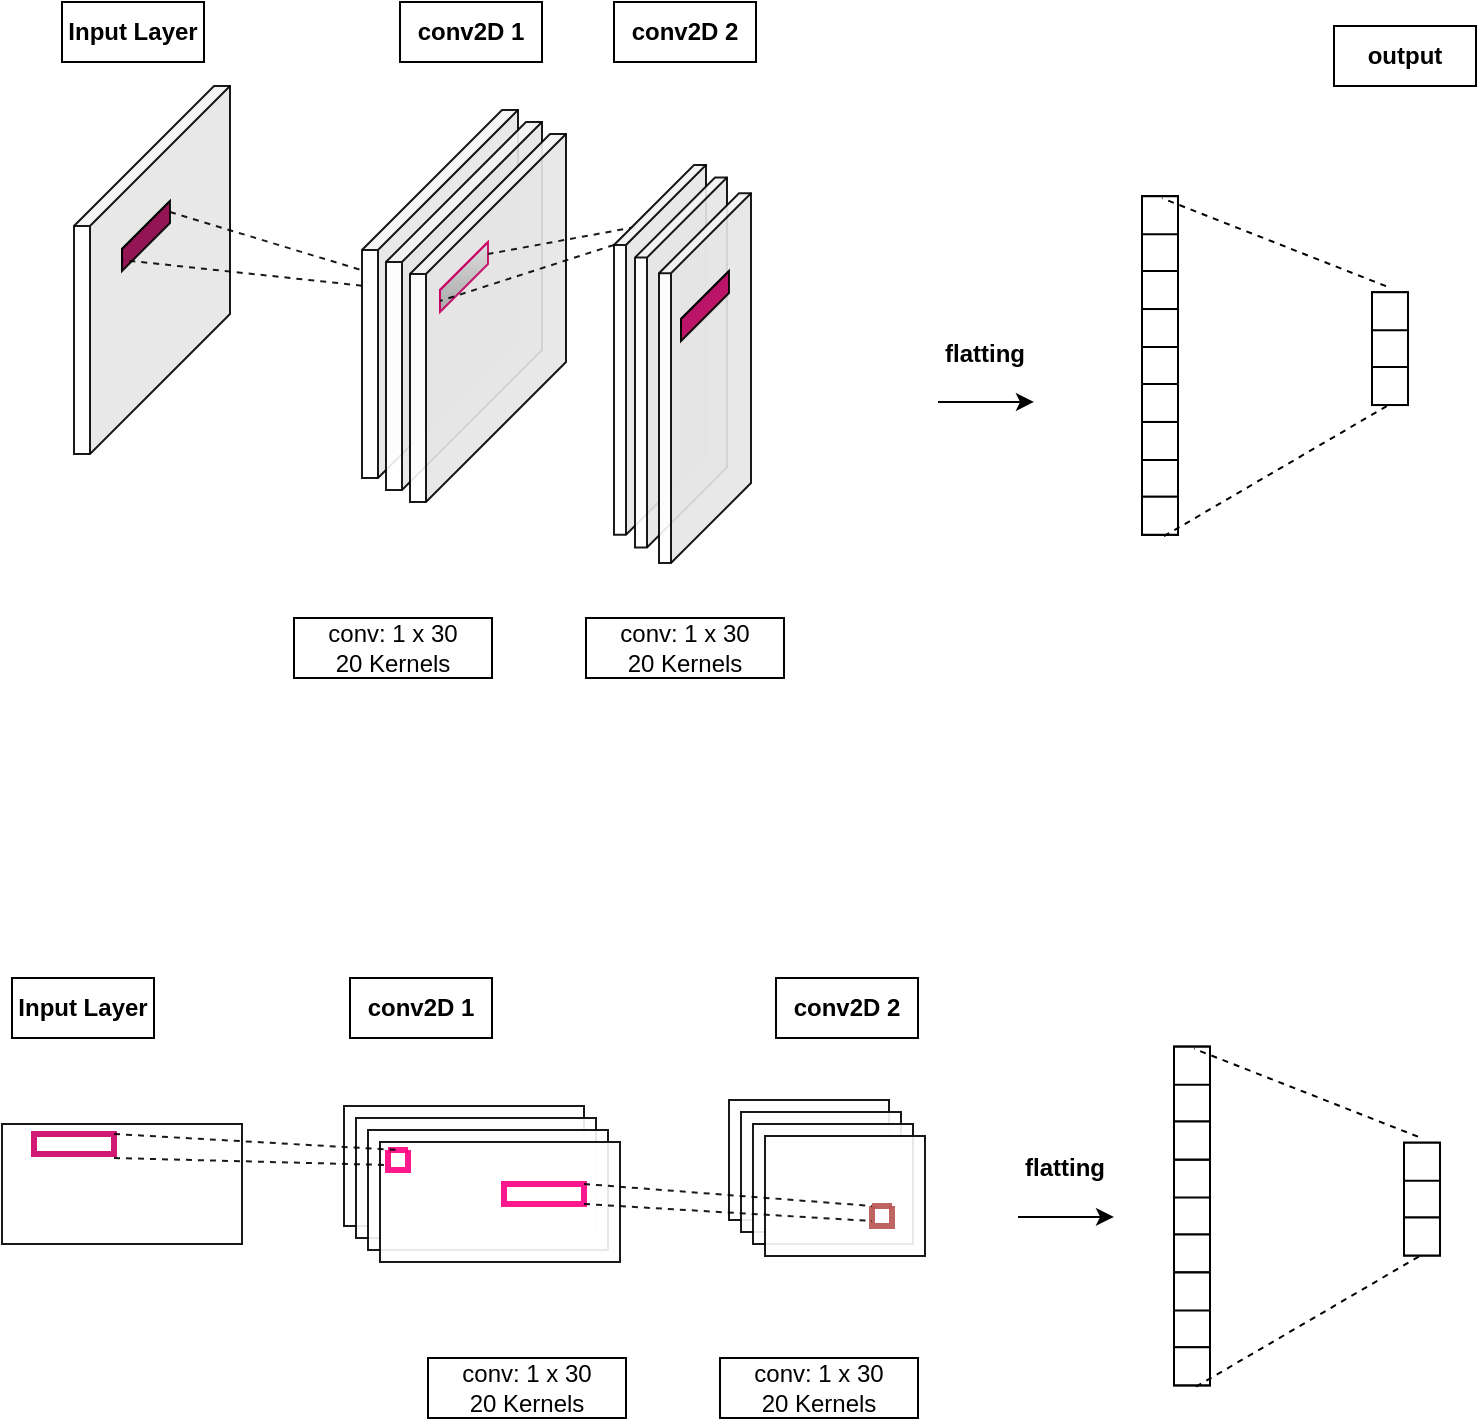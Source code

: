 <mxfile version="16.6.4" type="github">
  <diagram id="QJjx0-fPxzvcmYibJWj1" name="Page-1">
    <mxGraphModel dx="1502" dy="534" grid="1" gridSize="10" guides="1" tooltips="1" connect="1" arrows="1" fold="1" page="0" pageScale="1" pageWidth="1169" pageHeight="827" math="0" shadow="0">
      <root>
        <mxCell id="0" />
        <mxCell id="1" parent="0" />
        <mxCell id="4f-DMQIj-ya-iA7LCkDa-31" value="&lt;b&gt;conv2D 1&lt;br&gt;&lt;/b&gt;" style="text;html=1;align=center;verticalAlign=middle;whiteSpace=wrap;rounded=0;strokeColor=#000000;" parent="1" vertex="1">
          <mxGeometry x="-47" y="72" width="71" height="30" as="geometry" />
        </mxCell>
        <mxCell id="4f-DMQIj-ya-iA7LCkDa-38" value="&lt;div&gt;conv: 1 x 30&lt;/div&gt;&lt;div&gt;20 Kernels&lt;br&gt;&lt;/div&gt;" style="text;html=1;align=center;verticalAlign=middle;whiteSpace=wrap;rounded=0;strokeColor=#000000;" parent="1" vertex="1">
          <mxGeometry x="-100" y="380" width="99" height="30" as="geometry" />
        </mxCell>
        <mxCell id="VNNIAKbgCR-motXrMLgF-2" value="" style="shape=cube;whiteSpace=wrap;html=1;boundedLbl=1;backgroundOutline=1;darkOpacity=0.05;darkOpacity2=0.1;size=70;direction=east;flipH=1;opacity=90;strokeColor=#000000;" vertex="1" parent="1">
          <mxGeometry x="-66" y="126" width="78" height="184" as="geometry" />
        </mxCell>
        <mxCell id="VNNIAKbgCR-motXrMLgF-8" value="" style="shape=cube;whiteSpace=wrap;html=1;boundedLbl=1;backgroundOutline=1;darkOpacity=0.05;darkOpacity2=0.1;size=70;direction=east;flipH=1;opacity=90;strokeColor=#000000;" vertex="1" parent="1">
          <mxGeometry x="-54" y="132" width="78" height="184" as="geometry" />
        </mxCell>
        <mxCell id="VNNIAKbgCR-motXrMLgF-9" value="" style="shape=cube;whiteSpace=wrap;html=1;boundedLbl=1;backgroundOutline=1;darkOpacity=0.05;darkOpacity2=0.1;size=70;direction=east;flipH=1;opacity=90;strokeColor=#000000;" vertex="1" parent="1">
          <mxGeometry x="-42" y="138" width="78" height="184" as="geometry" />
        </mxCell>
        <mxCell id="VNNIAKbgCR-motXrMLgF-14" value="" style="shape=cube;whiteSpace=wrap;html=1;boundedLbl=1;backgroundOutline=1;darkOpacity=0.05;darkOpacity2=0.1;size=70;direction=east;flipH=1;opacity=90;strokeColor=#CC0066;fillColor=#f5f5f5;gradientColor=#b3b3b3;" vertex="1" parent="1">
          <mxGeometry x="-27" y="192" width="24" height="35" as="geometry" />
        </mxCell>
        <mxCell id="VNNIAKbgCR-motXrMLgF-17" value="" style="endArrow=none;dashed=1;html=1;rounded=0;entryX=0;entryY=0;entryDx=24;entryDy=29.5;entryPerimeter=0;exitX=0;exitY=0;exitDx=46;exitDy=40;exitPerimeter=0;opacity=90;strokeColor=#000000;" edge="1" parent="1" source="VNNIAKbgCR-motXrMLgF-19" target="VNNIAKbgCR-motXrMLgF-14">
          <mxGeometry width="50" height="50" relative="1" as="geometry">
            <mxPoint x="24" y="368" as="sourcePoint" />
            <mxPoint x="74" y="318" as="targetPoint" />
          </mxGeometry>
        </mxCell>
        <mxCell id="VNNIAKbgCR-motXrMLgF-18" value="" style="endArrow=none;dashed=1;html=1;rounded=0;entryX=0;entryY=0;entryDx=0;entryDy=6;entryPerimeter=0;exitX=0.772;exitY=0.168;exitDx=0;exitDy=0;exitPerimeter=0;opacity=90;strokeColor=#000000;" edge="1" parent="1" source="VNNIAKbgCR-motXrMLgF-19" target="VNNIAKbgCR-motXrMLgF-14">
          <mxGeometry width="50" height="50" relative="1" as="geometry">
            <mxPoint x="48" y="332" as="sourcePoint" />
            <mxPoint x="98" y="282" as="targetPoint" />
          </mxGeometry>
        </mxCell>
        <mxCell id="VNNIAKbgCR-motXrMLgF-19" value="" style="shape=cube;whiteSpace=wrap;html=1;boundedLbl=1;backgroundOutline=1;darkOpacity=0.05;darkOpacity2=0.1;size=40;direction=east;flipH=1;opacity=90;strokeColor=#000000;" vertex="1" parent="1">
          <mxGeometry x="60" y="153.47" width="46" height="184.94" as="geometry" />
        </mxCell>
        <mxCell id="VNNIAKbgCR-motXrMLgF-86" value="" style="shape=cube;whiteSpace=wrap;html=1;boundedLbl=1;backgroundOutline=1;darkOpacity=0.05;darkOpacity2=0.1;size=40;direction=east;flipH=1;opacity=90;strokeColor=#000000;" vertex="1" parent="1">
          <mxGeometry x="70.5" y="159.78" width="46" height="184.94" as="geometry" />
        </mxCell>
        <mxCell id="VNNIAKbgCR-motXrMLgF-87" value="" style="shape=cube;whiteSpace=wrap;html=1;boundedLbl=1;backgroundOutline=1;darkOpacity=0.05;darkOpacity2=0.1;size=40;direction=east;flipH=1;opacity=90;strokeColor=#000000;" vertex="1" parent="1">
          <mxGeometry x="82.5" y="167.59" width="46" height="184.94" as="geometry" />
        </mxCell>
        <mxCell id="VNNIAKbgCR-motXrMLgF-91" value="" style="shape=cube;whiteSpace=wrap;html=1;boundedLbl=1;backgroundOutline=1;darkOpacity=0.05;darkOpacity2=0.1;size=70;direction=east;flipH=1;opacity=90;strokeColor=#000000;fillColor=#CC0066;" vertex="1" parent="1">
          <mxGeometry x="93.5" y="206.5" width="24" height="35" as="geometry" />
        </mxCell>
        <mxCell id="VNNIAKbgCR-motXrMLgF-95" value="&lt;b&gt;conv2D 2&lt;br&gt;&lt;/b&gt;" style="text;html=1;align=center;verticalAlign=middle;whiteSpace=wrap;rounded=0;strokeColor=#000000;" vertex="1" parent="1">
          <mxGeometry x="60" y="72" width="71" height="30" as="geometry" />
        </mxCell>
        <mxCell id="VNNIAKbgCR-motXrMLgF-96" value="&lt;div&gt;conv: 1 x 30&lt;/div&gt;&lt;div&gt;20 Kernels&lt;br&gt;&lt;/div&gt;" style="text;html=1;align=center;verticalAlign=middle;whiteSpace=wrap;rounded=0;strokeColor=#000000;" vertex="1" parent="1">
          <mxGeometry x="46" y="380" width="99" height="30" as="geometry" />
        </mxCell>
        <mxCell id="VNNIAKbgCR-motXrMLgF-97" value="" style="group;strokeColor=none;" vertex="1" connectable="0" parent="1">
          <mxGeometry x="324" y="169.09" width="133" height="169.32" as="geometry" />
        </mxCell>
        <mxCell id="VNNIAKbgCR-motXrMLgF-73" value="" style="group;strokeColor=#000000;" vertex="1" connectable="0" parent="VNNIAKbgCR-motXrMLgF-97">
          <mxGeometry x="115" y="48" width="18" height="56.44" as="geometry" />
        </mxCell>
        <mxCell id="VNNIAKbgCR-motXrMLgF-74" value="" style="verticalLabelPosition=bottom;verticalAlign=top;html=1;shape=mxgraph.basic.rect;fillColor2=none;strokeWidth=1;size=20;indent=0;strokeColor=#000000;" vertex="1" parent="VNNIAKbgCR-motXrMLgF-73">
          <mxGeometry y="18.44" width="18" height="19" as="geometry" />
        </mxCell>
        <mxCell id="VNNIAKbgCR-motXrMLgF-75" value="" style="verticalLabelPosition=bottom;verticalAlign=top;html=1;shape=mxgraph.basic.rect;fillColor2=none;strokeWidth=1;size=20;indent=0;strokeColor=#000000;" vertex="1" parent="VNNIAKbgCR-motXrMLgF-73">
          <mxGeometry width="18" height="19" as="geometry" />
        </mxCell>
        <mxCell id="VNNIAKbgCR-motXrMLgF-76" value="" style="verticalLabelPosition=bottom;verticalAlign=top;html=1;shape=mxgraph.basic.rect;fillColor2=none;strokeWidth=1;size=2;indent=0;strokeColor=#000000;" vertex="1" parent="VNNIAKbgCR-motXrMLgF-73">
          <mxGeometry y="37.44" width="18" height="19" as="geometry" />
        </mxCell>
        <mxCell id="VNNIAKbgCR-motXrMLgF-85" value="" style="group;strokeColor=#000000;" vertex="1" connectable="0" parent="VNNIAKbgCR-motXrMLgF-97">
          <mxGeometry width="18" height="169.32" as="geometry" />
        </mxCell>
        <mxCell id="VNNIAKbgCR-motXrMLgF-72" value="" style="group;strokeColor=#000000;" vertex="1" connectable="0" parent="VNNIAKbgCR-motXrMLgF-85">
          <mxGeometry y="56.44" width="18" height="56.44" as="geometry" />
        </mxCell>
        <mxCell id="VNNIAKbgCR-motXrMLgF-61" value="" style="verticalLabelPosition=bottom;verticalAlign=top;html=1;shape=mxgraph.basic.rect;fillColor2=none;strokeWidth=1;size=20;indent=0;strokeColor=#000000;" vertex="1" parent="VNNIAKbgCR-motXrMLgF-72">
          <mxGeometry y="18.44" width="18" height="19" as="geometry" />
        </mxCell>
        <mxCell id="VNNIAKbgCR-motXrMLgF-62" value="" style="verticalLabelPosition=bottom;verticalAlign=top;html=1;shape=mxgraph.basic.rect;fillColor2=none;strokeWidth=1;size=20;indent=0;strokeColor=#000000;" vertex="1" parent="VNNIAKbgCR-motXrMLgF-72">
          <mxGeometry width="18" height="19" as="geometry" />
        </mxCell>
        <mxCell id="VNNIAKbgCR-motXrMLgF-63" value="" style="verticalLabelPosition=bottom;verticalAlign=top;html=1;shape=mxgraph.basic.rect;fillColor2=none;strokeWidth=1;size=2;indent=0;strokeColor=#000000;" vertex="1" parent="VNNIAKbgCR-motXrMLgF-72">
          <mxGeometry y="37.44" width="18" height="19" as="geometry" />
        </mxCell>
        <mxCell id="VNNIAKbgCR-motXrMLgF-77" value="" style="group;strokeColor=#000000;" vertex="1" connectable="0" parent="VNNIAKbgCR-motXrMLgF-85">
          <mxGeometry y="112.88" width="18" height="56.44" as="geometry" />
        </mxCell>
        <mxCell id="VNNIAKbgCR-motXrMLgF-78" value="" style="verticalLabelPosition=bottom;verticalAlign=top;html=1;shape=mxgraph.basic.rect;fillColor2=none;strokeWidth=1;size=20;indent=0;strokeColor=#000000;" vertex="1" parent="VNNIAKbgCR-motXrMLgF-77">
          <mxGeometry y="18.44" width="18" height="19" as="geometry" />
        </mxCell>
        <mxCell id="VNNIAKbgCR-motXrMLgF-79" value="" style="verticalLabelPosition=bottom;verticalAlign=top;html=1;shape=mxgraph.basic.rect;fillColor2=none;strokeWidth=1;size=20;indent=0;strokeColor=#000000;" vertex="1" parent="VNNIAKbgCR-motXrMLgF-77">
          <mxGeometry width="18" height="19" as="geometry" />
        </mxCell>
        <mxCell id="VNNIAKbgCR-motXrMLgF-80" value="" style="verticalLabelPosition=bottom;verticalAlign=top;html=1;shape=mxgraph.basic.rect;fillColor2=none;strokeWidth=1;size=2;indent=0;strokeColor=#000000;" vertex="1" parent="VNNIAKbgCR-motXrMLgF-77">
          <mxGeometry y="37.44" width="18" height="19" as="geometry" />
        </mxCell>
        <mxCell id="VNNIAKbgCR-motXrMLgF-81" value="" style="group;strokeColor=#000000;" vertex="1" connectable="0" parent="VNNIAKbgCR-motXrMLgF-85">
          <mxGeometry width="18" height="56.44" as="geometry" />
        </mxCell>
        <mxCell id="VNNIAKbgCR-motXrMLgF-82" value="" style="verticalLabelPosition=bottom;verticalAlign=top;html=1;shape=mxgraph.basic.rect;fillColor2=none;strokeWidth=1;size=20;indent=0;strokeColor=#000000;" vertex="1" parent="VNNIAKbgCR-motXrMLgF-81">
          <mxGeometry y="18.44" width="18" height="19" as="geometry" />
        </mxCell>
        <mxCell id="VNNIAKbgCR-motXrMLgF-83" value="" style="verticalLabelPosition=bottom;verticalAlign=top;html=1;shape=mxgraph.basic.rect;fillColor2=none;strokeWidth=1;size=20;indent=0;strokeColor=#000000;" vertex="1" parent="VNNIAKbgCR-motXrMLgF-81">
          <mxGeometry width="18" height="19" as="geometry" />
        </mxCell>
        <mxCell id="VNNIAKbgCR-motXrMLgF-84" value="" style="verticalLabelPosition=bottom;verticalAlign=top;html=1;shape=mxgraph.basic.rect;fillColor2=none;strokeWidth=1;size=2;indent=0;strokeColor=#000000;" vertex="1" parent="VNNIAKbgCR-motXrMLgF-81">
          <mxGeometry y="37.44" width="18" height="19" as="geometry" />
        </mxCell>
        <mxCell id="VNNIAKbgCR-motXrMLgF-93" value="" style="endArrow=none;dashed=1;html=1;rounded=0;jumpSize=1;entryX=0.556;entryY=0.053;entryDx=0;entryDy=0;entryPerimeter=0;exitX=0.389;exitY=-0.158;exitDx=0;exitDy=0;exitPerimeter=0;strokeColor=#000000;" edge="1" parent="VNNIAKbgCR-motXrMLgF-97" source="VNNIAKbgCR-motXrMLgF-75" target="VNNIAKbgCR-motXrMLgF-83">
          <mxGeometry width="50" height="50" relative="1" as="geometry">
            <mxPoint x="-17" y="128" as="sourcePoint" />
            <mxPoint x="33" y="78" as="targetPoint" />
          </mxGeometry>
        </mxCell>
        <mxCell id="VNNIAKbgCR-motXrMLgF-94" value="" style="endArrow=none;dashed=1;html=1;rounded=0;jumpSize=1;exitX=0.611;exitY=1.036;exitDx=0;exitDy=0;exitPerimeter=0;entryX=0.5;entryY=0.977;entryDx=0;entryDy=0;entryPerimeter=0;strokeColor=#000000;" edge="1" parent="VNNIAKbgCR-motXrMLgF-97" source="VNNIAKbgCR-motXrMLgF-80" target="VNNIAKbgCR-motXrMLgF-76">
          <mxGeometry width="50" height="50" relative="1" as="geometry">
            <mxPoint x="61" y="200" as="sourcePoint" />
            <mxPoint x="111" y="150" as="targetPoint" />
          </mxGeometry>
        </mxCell>
        <mxCell id="VNNIAKbgCR-motXrMLgF-100" value="" style="group;strokeColor=none;" vertex="1" connectable="0" parent="1">
          <mxGeometry x="210" y="232.53" width="71" height="39.44" as="geometry" />
        </mxCell>
        <mxCell id="VNNIAKbgCR-motXrMLgF-98" value="&lt;b&gt;flatting&lt;br&gt;&lt;/b&gt;" style="text;html=1;align=center;verticalAlign=middle;whiteSpace=wrap;rounded=0;strokeColor=none;" vertex="1" parent="VNNIAKbgCR-motXrMLgF-100">
          <mxGeometry width="71" height="30" as="geometry" />
        </mxCell>
        <mxCell id="VNNIAKbgCR-motXrMLgF-99" value="" style="endArrow=classic;html=1;rounded=0;jumpSize=1;strokeColor=#000000;" edge="1" parent="VNNIAKbgCR-motXrMLgF-100">
          <mxGeometry width="50" height="50" relative="1" as="geometry">
            <mxPoint x="12" y="39.44" as="sourcePoint" />
            <mxPoint x="60" y="39.44" as="targetPoint" />
          </mxGeometry>
        </mxCell>
        <mxCell id="VNNIAKbgCR-motXrMLgF-105" value="&lt;b&gt;output&lt;br&gt;&lt;/b&gt;" style="text;html=1;align=center;verticalAlign=middle;whiteSpace=wrap;rounded=0;strokeColor=#000000;" vertex="1" parent="1">
          <mxGeometry x="420" y="84" width="71" height="30" as="geometry" />
        </mxCell>
        <mxCell id="VNNIAKbgCR-motXrMLgF-106" value="" style="shape=cube;whiteSpace=wrap;html=1;boundedLbl=1;backgroundOutline=1;darkOpacity=0.05;darkOpacity2=0.1;size=70;direction=east;flipH=1;opacity=90;strokeColor=#000000;" vertex="1" parent="1">
          <mxGeometry x="-210" y="114" width="78" height="184" as="geometry" />
        </mxCell>
        <mxCell id="VNNIAKbgCR-motXrMLgF-107" value="" style="shape=cube;whiteSpace=wrap;html=1;boundedLbl=1;backgroundOutline=1;darkOpacity=0.05;darkOpacity2=0.1;size=70;direction=east;flipH=1;opacity=90;strokeColor=#000000;fillColor=#99004D;" vertex="1" parent="1">
          <mxGeometry x="-186" y="171.5" width="24" height="35" as="geometry" />
        </mxCell>
        <mxCell id="VNNIAKbgCR-motXrMLgF-108" value="" style="endArrow=none;dashed=1;html=1;rounded=0;entryX=0;entryY=0;entryDx=24;entryDy=29.5;entryPerimeter=0;opacity=90;strokeColor=#000000;" edge="1" parent="1" target="VNNIAKbgCR-motXrMLgF-107" source="VNNIAKbgCR-motXrMLgF-2">
          <mxGeometry width="50" height="50" relative="1" as="geometry">
            <mxPoint x="-99" y="172.97" as="sourcePoint" />
            <mxPoint x="-85" y="297.5" as="targetPoint" />
          </mxGeometry>
        </mxCell>
        <mxCell id="VNNIAKbgCR-motXrMLgF-109" value="" style="endArrow=none;dashed=1;html=1;rounded=0;opacity=90;jumpSize=1;exitX=0;exitY=0;exitDx=0;exitDy=5.5;exitPerimeter=0;strokeColor=#000000;" edge="1" parent="1" source="VNNIAKbgCR-motXrMLgF-107" target="VNNIAKbgCR-motXrMLgF-2">
          <mxGeometry width="50" height="50" relative="1" as="geometry">
            <mxPoint x="-300" y="428" as="sourcePoint" />
            <mxPoint x="-250" y="378" as="targetPoint" />
          </mxGeometry>
        </mxCell>
        <mxCell id="VNNIAKbgCR-motXrMLgF-110" value="&lt;b&gt;Input Layer&lt;br&gt;&lt;/b&gt;" style="text;html=1;align=center;verticalAlign=middle;whiteSpace=wrap;rounded=0;strokeColor=#000000;" vertex="1" parent="1">
          <mxGeometry x="-216" y="72" width="71" height="30" as="geometry" />
        </mxCell>
        <mxCell id="VNNIAKbgCR-motXrMLgF-111" value="" style="rounded=0;whiteSpace=wrap;html=1;strokeWidth=1;opacity=90;aspect=fixed;strokeColor=#000000;" vertex="1" parent="1">
          <mxGeometry x="-246" y="633" width="120" height="60" as="geometry" />
        </mxCell>
        <mxCell id="VNNIAKbgCR-motXrMLgF-112" value="" style="rounded=0;whiteSpace=wrap;html=1;strokeWidth=1;opacity=90;strokeColor=#000000;" vertex="1" parent="1">
          <mxGeometry x="-75" y="624" width="120" height="60" as="geometry" />
        </mxCell>
        <mxCell id="VNNIAKbgCR-motXrMLgF-113" value="" style="rounded=0;whiteSpace=wrap;html=1;strokeWidth=1;opacity=90;strokeColor=#000000;" vertex="1" parent="1">
          <mxGeometry x="-69" y="630" width="120" height="60" as="geometry" />
        </mxCell>
        <mxCell id="VNNIAKbgCR-motXrMLgF-114" value="" style="rounded=0;whiteSpace=wrap;html=1;strokeWidth=1;opacity=90;strokeColor=#000000;" vertex="1" parent="1">
          <mxGeometry x="-63" y="636" width="120" height="60" as="geometry" />
        </mxCell>
        <mxCell id="VNNIAKbgCR-motXrMLgF-115" value="" style="rounded=0;whiteSpace=wrap;html=1;strokeWidth=1;opacity=90;strokeColor=#000000;" vertex="1" parent="1">
          <mxGeometry x="-57" y="642" width="120" height="60" as="geometry" />
        </mxCell>
        <mxCell id="VNNIAKbgCR-motXrMLgF-120" value="" style="rounded=0;whiteSpace=wrap;html=1;strokeWidth=1;opacity=90;strokeColor=#000000;" vertex="1" parent="1">
          <mxGeometry x="117.5" y="621" width="80" height="60" as="geometry" />
        </mxCell>
        <mxCell id="VNNIAKbgCR-motXrMLgF-121" value="" style="rounded=0;whiteSpace=wrap;html=1;strokeWidth=1;opacity=90;strokeColor=#000000;" vertex="1" parent="1">
          <mxGeometry x="123.5" y="627" width="80" height="60" as="geometry" />
        </mxCell>
        <mxCell id="VNNIAKbgCR-motXrMLgF-122" value="" style="rounded=0;whiteSpace=wrap;html=1;strokeWidth=1;opacity=90;strokeColor=#000000;" vertex="1" parent="1">
          <mxGeometry x="129.5" y="633" width="80" height="60" as="geometry" />
        </mxCell>
        <mxCell id="VNNIAKbgCR-motXrMLgF-123" value="" style="rounded=0;whiteSpace=wrap;html=1;strokeWidth=1;opacity=90;strokeColor=#000000;" vertex="1" parent="1">
          <mxGeometry x="135.5" y="639" width="80" height="60" as="geometry" />
        </mxCell>
        <mxCell id="VNNIAKbgCR-motXrMLgF-124" value="" style="rounded=0;whiteSpace=wrap;html=1;strokeWidth=3;opacity=90;strokeColor=#CC0066;" vertex="1" parent="1">
          <mxGeometry x="-230" y="638" width="40" height="10" as="geometry" />
        </mxCell>
        <mxCell id="VNNIAKbgCR-motXrMLgF-127" value="" style="rounded=0;whiteSpace=wrap;html=1;strokeWidth=3;opacity=90;strokeColor=#FF0080;" vertex="1" parent="1">
          <mxGeometry x="5" y="663" width="40" height="10" as="geometry" />
        </mxCell>
        <mxCell id="VNNIAKbgCR-motXrMLgF-128" value="" style="swimlane;startSize=0;strokeWidth=3;opacity=90;strokeColor=#FF0080;" vertex="1" parent="1">
          <mxGeometry x="-53" y="646" width="10" height="10" as="geometry" />
        </mxCell>
        <mxCell id="VNNIAKbgCR-motXrMLgF-129" value="" style="swimlane;startSize=0;strokeWidth=3;opacity=90;strokeColor=#b85450;fillColor=#f8cecc;gradientColor=#ea6b66;" vertex="1" parent="1">
          <mxGeometry x="189" y="674" width="10" height="10" as="geometry" />
        </mxCell>
        <mxCell id="VNNIAKbgCR-motXrMLgF-130" value="" style="endArrow=none;dashed=1;html=1;rounded=0;opacity=90;jumpSize=1;exitX=1;exitY=0;exitDx=0;exitDy=0;entryX=0.5;entryY=0;entryDx=0;entryDy=0;strokeColor=#000000;" edge="1" parent="1" source="VNNIAKbgCR-motXrMLgF-124" target="VNNIAKbgCR-motXrMLgF-128">
          <mxGeometry width="50" height="50" relative="1" as="geometry">
            <mxPoint x="-210" y="790" as="sourcePoint" />
            <mxPoint x="-160" y="740" as="targetPoint" />
          </mxGeometry>
        </mxCell>
        <mxCell id="VNNIAKbgCR-motXrMLgF-133" value="" style="endArrow=none;dashed=1;html=1;rounded=0;opacity=90;jumpSize=1;entryX=0;entryY=0.75;entryDx=0;entryDy=0;strokeColor=#000000;" edge="1" parent="1" target="VNNIAKbgCR-motXrMLgF-128">
          <mxGeometry width="50" height="50" relative="1" as="geometry">
            <mxPoint x="-190" y="650" as="sourcePoint" />
            <mxPoint x="-100" y="570" as="targetPoint" />
          </mxGeometry>
        </mxCell>
        <mxCell id="VNNIAKbgCR-motXrMLgF-134" value="" style="endArrow=none;dashed=1;html=1;rounded=0;opacity=90;jumpSize=1;exitX=1;exitY=0;exitDx=0;exitDy=0;entryX=0;entryY=0;entryDx=0;entryDy=0;strokeColor=#000000;" edge="1" parent="1" source="VNNIAKbgCR-motXrMLgF-127" target="VNNIAKbgCR-motXrMLgF-129">
          <mxGeometry width="50" height="50" relative="1" as="geometry">
            <mxPoint x="60" y="610" as="sourcePoint" />
            <mxPoint x="110" y="560" as="targetPoint" />
          </mxGeometry>
        </mxCell>
        <mxCell id="VNNIAKbgCR-motXrMLgF-135" value="" style="endArrow=none;dashed=1;html=1;rounded=0;opacity=90;jumpSize=1;exitX=1;exitY=1;exitDx=0;exitDy=0;entryX=0;entryY=0.75;entryDx=0;entryDy=0;strokeColor=#000000;" edge="1" parent="1" source="VNNIAKbgCR-motXrMLgF-127" target="VNNIAKbgCR-motXrMLgF-129">
          <mxGeometry width="50" height="50" relative="1" as="geometry">
            <mxPoint x="80" y="630" as="sourcePoint" />
            <mxPoint x="130" y="580" as="targetPoint" />
          </mxGeometry>
        </mxCell>
        <mxCell id="VNNIAKbgCR-motXrMLgF-136" value="" style="group;strokeColor=none;" vertex="1" connectable="0" parent="1">
          <mxGeometry x="340" y="594.34" width="133" height="169.32" as="geometry" />
        </mxCell>
        <mxCell id="VNNIAKbgCR-motXrMLgF-137" value="" style="group;strokeColor=#000000;" vertex="1" connectable="0" parent="VNNIAKbgCR-motXrMLgF-136">
          <mxGeometry x="115" y="48" width="18" height="56.44" as="geometry" />
        </mxCell>
        <mxCell id="VNNIAKbgCR-motXrMLgF-138" value="" style="verticalLabelPosition=bottom;verticalAlign=top;html=1;shape=mxgraph.basic.rect;fillColor2=none;strokeWidth=1;size=20;indent=0;strokeColor=#000000;" vertex="1" parent="VNNIAKbgCR-motXrMLgF-137">
          <mxGeometry y="18.44" width="18" height="19" as="geometry" />
        </mxCell>
        <mxCell id="VNNIAKbgCR-motXrMLgF-139" value="" style="verticalLabelPosition=bottom;verticalAlign=top;html=1;shape=mxgraph.basic.rect;fillColor2=none;strokeWidth=1;size=20;indent=0;strokeColor=#000000;" vertex="1" parent="VNNIAKbgCR-motXrMLgF-137">
          <mxGeometry width="18" height="19" as="geometry" />
        </mxCell>
        <mxCell id="VNNIAKbgCR-motXrMLgF-140" value="" style="verticalLabelPosition=bottom;verticalAlign=top;html=1;shape=mxgraph.basic.rect;fillColor2=none;strokeWidth=1;size=2;indent=0;strokeColor=#000000;" vertex="1" parent="VNNIAKbgCR-motXrMLgF-137">
          <mxGeometry y="37.44" width="18" height="19" as="geometry" />
        </mxCell>
        <mxCell id="VNNIAKbgCR-motXrMLgF-141" value="" style="group;strokeColor=#000000;" vertex="1" connectable="0" parent="VNNIAKbgCR-motXrMLgF-136">
          <mxGeometry width="18" height="169.32" as="geometry" />
        </mxCell>
        <mxCell id="VNNIAKbgCR-motXrMLgF-142" value="" style="group;strokeColor=#000000;" vertex="1" connectable="0" parent="VNNIAKbgCR-motXrMLgF-141">
          <mxGeometry y="56.44" width="18" height="56.44" as="geometry" />
        </mxCell>
        <mxCell id="VNNIAKbgCR-motXrMLgF-143" value="" style="verticalLabelPosition=bottom;verticalAlign=top;html=1;shape=mxgraph.basic.rect;fillColor2=none;strokeWidth=1;size=20;indent=0;strokeColor=#000000;" vertex="1" parent="VNNIAKbgCR-motXrMLgF-142">
          <mxGeometry y="18.44" width="18" height="19" as="geometry" />
        </mxCell>
        <mxCell id="VNNIAKbgCR-motXrMLgF-144" value="" style="verticalLabelPosition=bottom;verticalAlign=top;html=1;shape=mxgraph.basic.rect;fillColor2=none;strokeWidth=1;size=20;indent=0;strokeColor=#000000;" vertex="1" parent="VNNIAKbgCR-motXrMLgF-142">
          <mxGeometry width="18" height="19" as="geometry" />
        </mxCell>
        <mxCell id="VNNIAKbgCR-motXrMLgF-145" value="" style="verticalLabelPosition=bottom;verticalAlign=top;html=1;shape=mxgraph.basic.rect;fillColor2=none;strokeWidth=1;size=2;indent=0;strokeColor=#000000;" vertex="1" parent="VNNIAKbgCR-motXrMLgF-142">
          <mxGeometry y="37.44" width="18" height="19" as="geometry" />
        </mxCell>
        <mxCell id="VNNIAKbgCR-motXrMLgF-146" value="" style="group;strokeColor=#000000;" vertex="1" connectable="0" parent="VNNIAKbgCR-motXrMLgF-141">
          <mxGeometry y="112.88" width="18" height="56.44" as="geometry" />
        </mxCell>
        <mxCell id="VNNIAKbgCR-motXrMLgF-147" value="" style="verticalLabelPosition=bottom;verticalAlign=top;html=1;shape=mxgraph.basic.rect;fillColor2=none;strokeWidth=1;size=20;indent=0;strokeColor=#000000;" vertex="1" parent="VNNIAKbgCR-motXrMLgF-146">
          <mxGeometry y="18.44" width="18" height="19" as="geometry" />
        </mxCell>
        <mxCell id="VNNIAKbgCR-motXrMLgF-148" value="" style="verticalLabelPosition=bottom;verticalAlign=top;html=1;shape=mxgraph.basic.rect;fillColor2=none;strokeWidth=1;size=20;indent=0;strokeColor=#000000;" vertex="1" parent="VNNIAKbgCR-motXrMLgF-146">
          <mxGeometry width="18" height="19" as="geometry" />
        </mxCell>
        <mxCell id="VNNIAKbgCR-motXrMLgF-149" value="" style="verticalLabelPosition=bottom;verticalAlign=top;html=1;shape=mxgraph.basic.rect;fillColor2=none;strokeWidth=1;size=2;indent=0;strokeColor=#000000;" vertex="1" parent="VNNIAKbgCR-motXrMLgF-146">
          <mxGeometry y="37.44" width="18" height="19" as="geometry" />
        </mxCell>
        <mxCell id="VNNIAKbgCR-motXrMLgF-150" value="" style="group;strokeColor=#000000;" vertex="1" connectable="0" parent="VNNIAKbgCR-motXrMLgF-141">
          <mxGeometry width="18" height="56.44" as="geometry" />
        </mxCell>
        <mxCell id="VNNIAKbgCR-motXrMLgF-151" value="" style="verticalLabelPosition=bottom;verticalAlign=top;html=1;shape=mxgraph.basic.rect;fillColor2=none;strokeWidth=1;size=20;indent=0;strokeColor=#000000;" vertex="1" parent="VNNIAKbgCR-motXrMLgF-150">
          <mxGeometry y="18.44" width="18" height="19" as="geometry" />
        </mxCell>
        <mxCell id="VNNIAKbgCR-motXrMLgF-152" value="" style="verticalLabelPosition=bottom;verticalAlign=top;html=1;shape=mxgraph.basic.rect;fillColor2=none;strokeWidth=1;size=20;indent=0;strokeColor=#000000;" vertex="1" parent="VNNIAKbgCR-motXrMLgF-150">
          <mxGeometry width="18" height="19" as="geometry" />
        </mxCell>
        <mxCell id="VNNIAKbgCR-motXrMLgF-153" value="" style="verticalLabelPosition=bottom;verticalAlign=top;html=1;shape=mxgraph.basic.rect;fillColor2=none;strokeWidth=1;size=2;indent=0;strokeColor=#000000;" vertex="1" parent="VNNIAKbgCR-motXrMLgF-150">
          <mxGeometry y="37.44" width="18" height="19" as="geometry" />
        </mxCell>
        <mxCell id="VNNIAKbgCR-motXrMLgF-154" value="" style="endArrow=none;dashed=1;html=1;rounded=0;jumpSize=1;entryX=0.556;entryY=0.053;entryDx=0;entryDy=0;entryPerimeter=0;exitX=0.389;exitY=-0.158;exitDx=0;exitDy=0;exitPerimeter=0;strokeColor=#000000;" edge="1" parent="VNNIAKbgCR-motXrMLgF-136" source="VNNIAKbgCR-motXrMLgF-139" target="VNNIAKbgCR-motXrMLgF-152">
          <mxGeometry width="50" height="50" relative="1" as="geometry">
            <mxPoint x="-17" y="128" as="sourcePoint" />
            <mxPoint x="33" y="78" as="targetPoint" />
          </mxGeometry>
        </mxCell>
        <mxCell id="VNNIAKbgCR-motXrMLgF-155" value="" style="endArrow=none;dashed=1;html=1;rounded=0;jumpSize=1;exitX=0.611;exitY=1.036;exitDx=0;exitDy=0;exitPerimeter=0;entryX=0.5;entryY=0.977;entryDx=0;entryDy=0;entryPerimeter=0;strokeColor=#000000;" edge="1" parent="VNNIAKbgCR-motXrMLgF-136" source="VNNIAKbgCR-motXrMLgF-149" target="VNNIAKbgCR-motXrMLgF-140">
          <mxGeometry width="50" height="50" relative="1" as="geometry">
            <mxPoint x="61" y="200" as="sourcePoint" />
            <mxPoint x="111" y="150" as="targetPoint" />
          </mxGeometry>
        </mxCell>
        <mxCell id="VNNIAKbgCR-motXrMLgF-160" value="" style="group;strokeColor=none;" vertex="1" connectable="0" parent="1">
          <mxGeometry x="250" y="640" width="71" height="39.44" as="geometry" />
        </mxCell>
        <mxCell id="VNNIAKbgCR-motXrMLgF-161" value="&lt;b&gt;flatting&lt;br&gt;&lt;/b&gt;" style="text;html=1;align=center;verticalAlign=middle;whiteSpace=wrap;rounded=0;strokeColor=none;" vertex="1" parent="VNNIAKbgCR-motXrMLgF-160">
          <mxGeometry width="71" height="30" as="geometry" />
        </mxCell>
        <mxCell id="VNNIAKbgCR-motXrMLgF-162" value="" style="endArrow=classic;html=1;rounded=0;jumpSize=1;strokeColor=#000000;" edge="1" parent="VNNIAKbgCR-motXrMLgF-160">
          <mxGeometry width="50" height="50" relative="1" as="geometry">
            <mxPoint x="12" y="39.44" as="sourcePoint" />
            <mxPoint x="60" y="39.44" as="targetPoint" />
          </mxGeometry>
        </mxCell>
        <mxCell id="VNNIAKbgCR-motXrMLgF-163" value="&lt;b&gt;conv2D 1&lt;br&gt;&lt;/b&gt;" style="text;html=1;align=center;verticalAlign=middle;whiteSpace=wrap;rounded=0;strokeColor=#000000;" vertex="1" parent="1">
          <mxGeometry x="-72" y="560" width="71" height="30" as="geometry" />
        </mxCell>
        <mxCell id="VNNIAKbgCR-motXrMLgF-164" value="&lt;b&gt;conv2D 2&lt;br&gt;&lt;/b&gt;" style="text;html=1;align=center;verticalAlign=middle;whiteSpace=wrap;rounded=0;strokeColor=#000000;" vertex="1" parent="1">
          <mxGeometry x="141" y="560" width="71" height="30" as="geometry" />
        </mxCell>
        <mxCell id="VNNIAKbgCR-motXrMLgF-165" value="&lt;b&gt;Input Layer&lt;br&gt;&lt;/b&gt;" style="text;html=1;align=center;verticalAlign=middle;whiteSpace=wrap;rounded=0;strokeColor=#000000;" vertex="1" parent="1">
          <mxGeometry x="-241" y="560" width="71" height="30" as="geometry" />
        </mxCell>
        <mxCell id="VNNIAKbgCR-motXrMLgF-166" value="&lt;div&gt;conv: 1 x 30&lt;/div&gt;&lt;div&gt;20 Kernels&lt;br&gt;&lt;/div&gt;" style="text;html=1;align=center;verticalAlign=middle;whiteSpace=wrap;rounded=0;strokeColor=#000000;" vertex="1" parent="1">
          <mxGeometry x="-33" y="750" width="99" height="30" as="geometry" />
        </mxCell>
        <mxCell id="VNNIAKbgCR-motXrMLgF-167" value="&lt;div&gt;conv: 1 x 30&lt;/div&gt;&lt;div&gt;20 Kernels&lt;br&gt;&lt;/div&gt;" style="text;html=1;align=center;verticalAlign=middle;whiteSpace=wrap;rounded=0;strokeColor=#000000;" vertex="1" parent="1">
          <mxGeometry x="113" y="750" width="99" height="30" as="geometry" />
        </mxCell>
      </root>
    </mxGraphModel>
  </diagram>
</mxfile>
